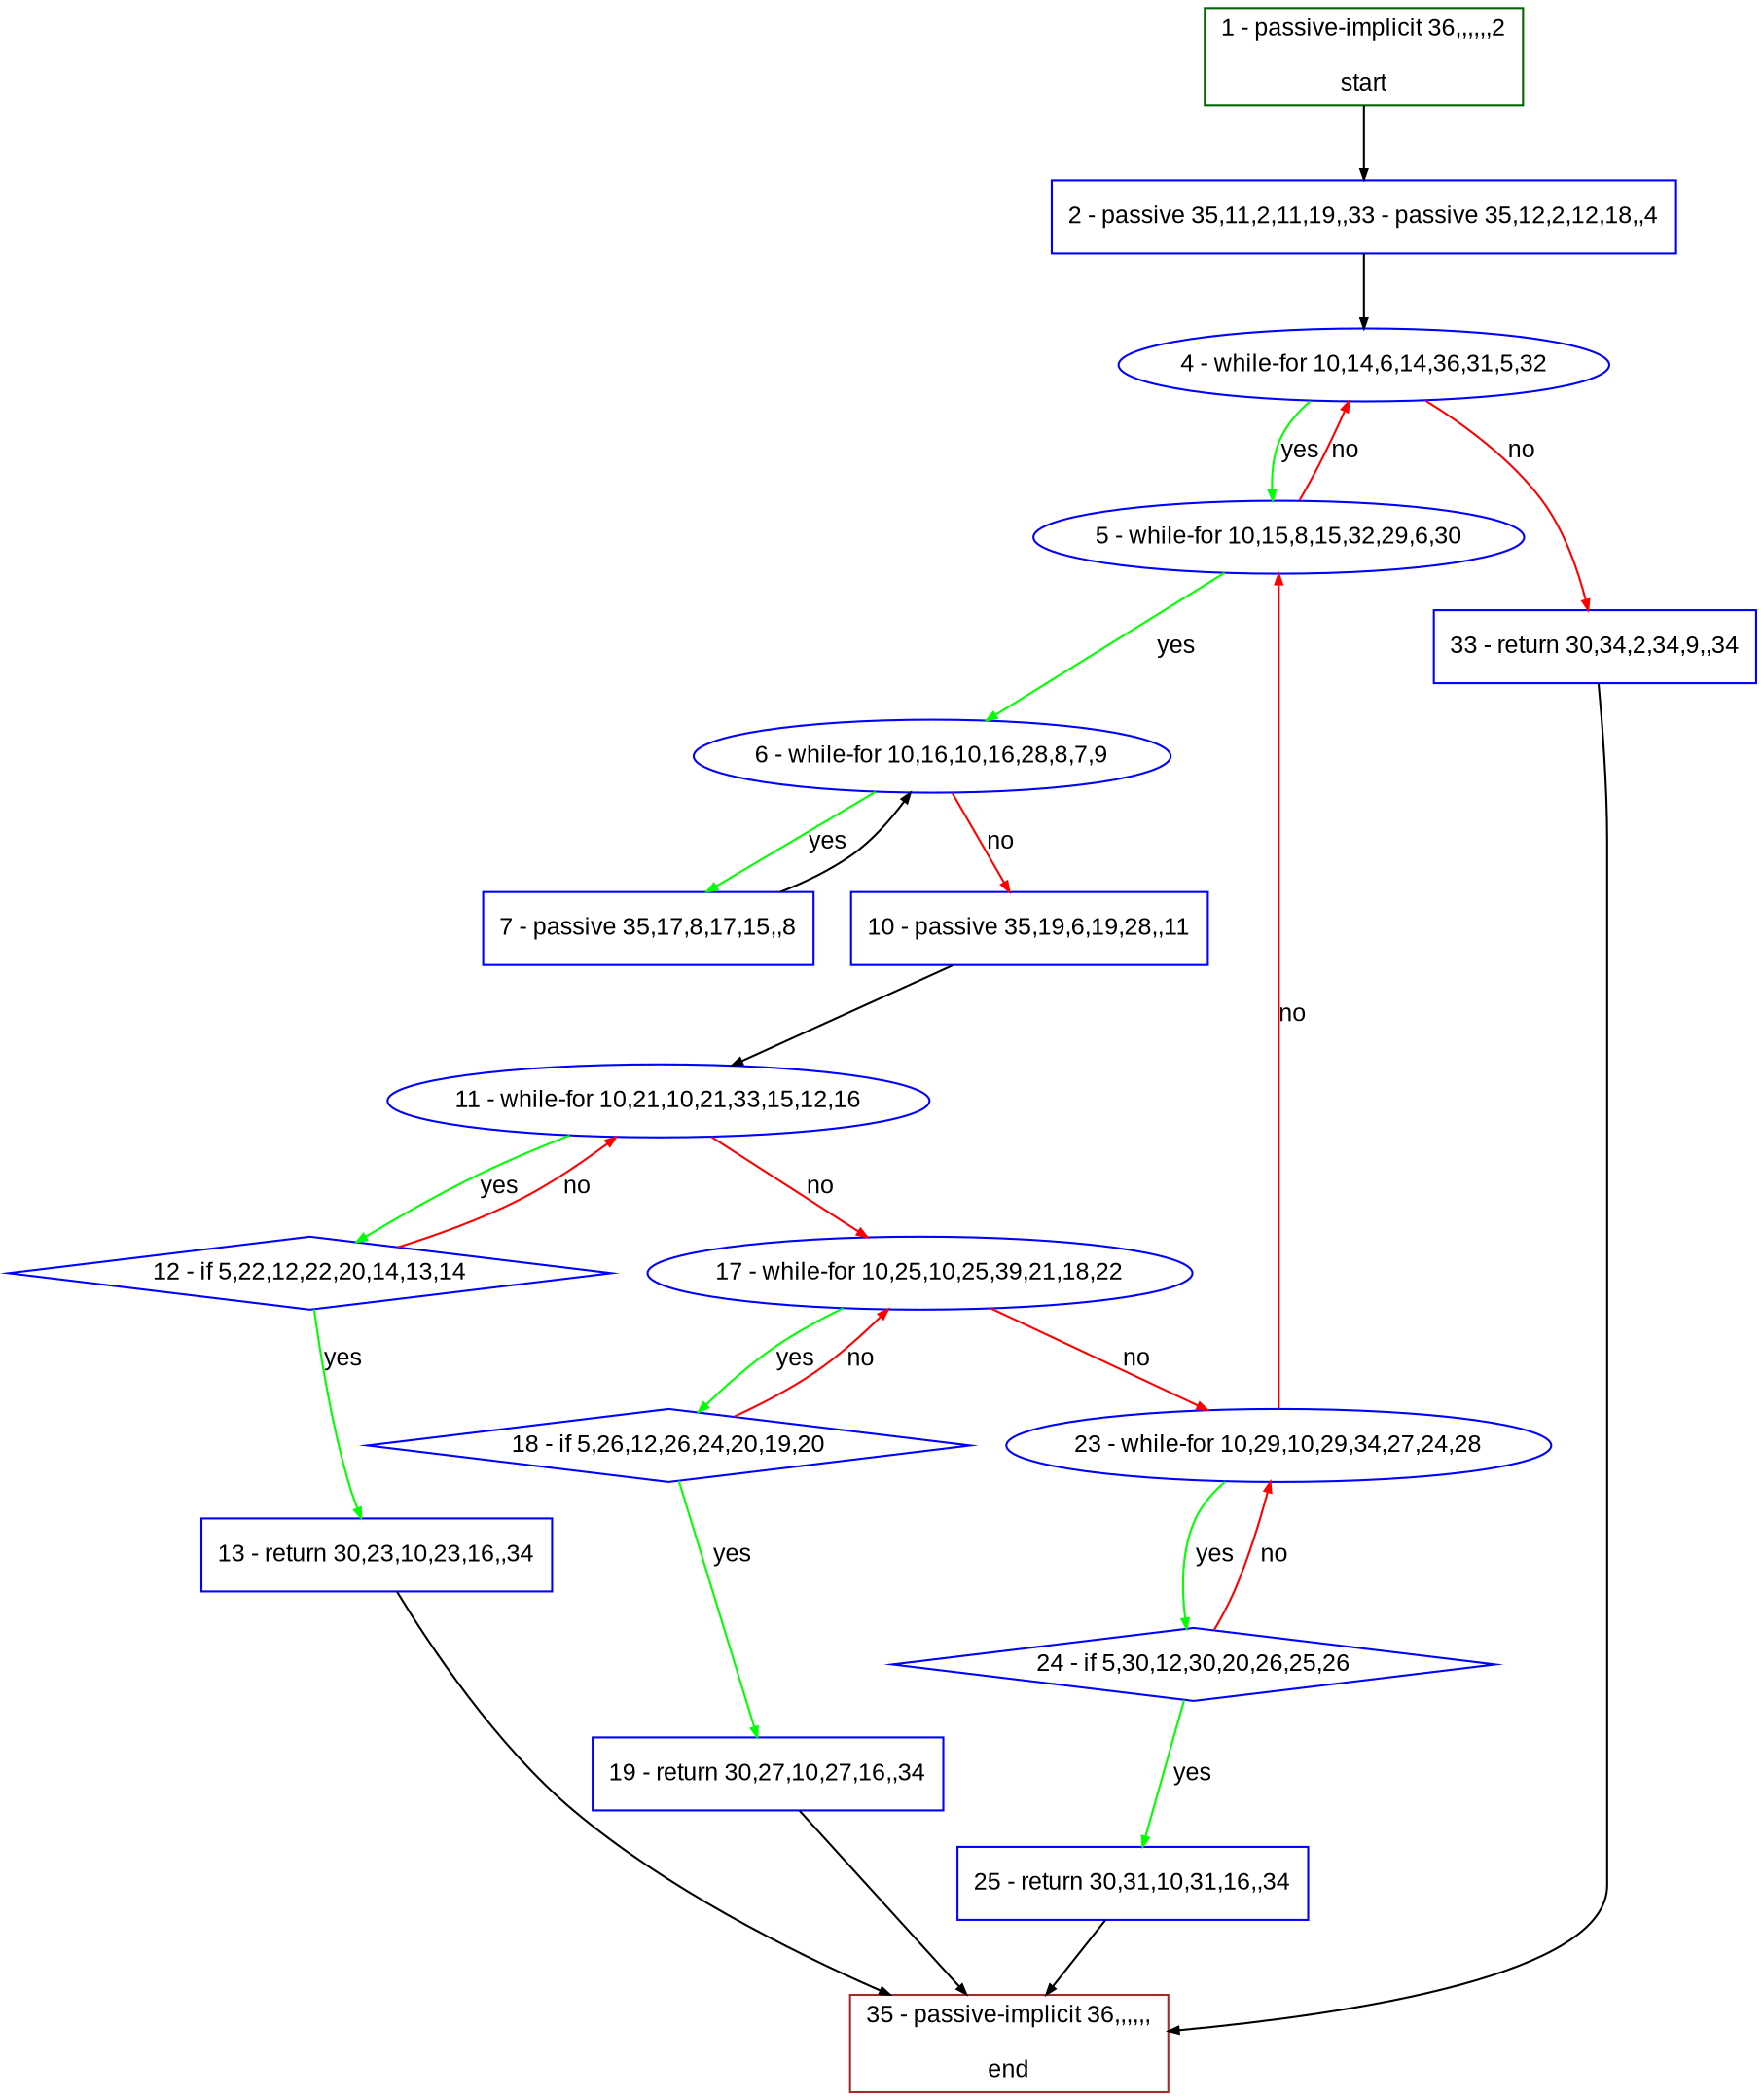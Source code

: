 digraph "" {
  graph [bgcolor="white", fillcolor="#FFFFCC", pack="true", packmode="clust", fontname="Arial", label="", fontsize="12", compound="true", style="rounded,filled"];
  node [node_initialized="no", fillcolor="white", fontname="Arial", label="", color="grey", fontsize="12", fixedsize="false", compound="true", shape="rectangle", style="filled"];
  edge [arrowtail="none", lhead="", fontcolor="black", fontname="Arial", label="", color="black", fontsize="12", arrowhead="normal", arrowsize="0.5", compound="true", ltail="", dir="forward"];
  __N1 [fillcolor="#ffffff", label="2 - passive 35,11,2,11,19,,33 - passive 35,12,2,12,18,,4", color="#0000ff", shape="box", style="filled"];
  __N2 [fillcolor="#ffffff", label="1 - passive-implicit 36,,,,,,2\n\nstart", color="#006400", shape="box", style="filled"];
  __N3 [fillcolor="#ffffff", label="4 - while-for 10,14,6,14,36,31,5,32", color="#0000ff", shape="oval", style="filled"];
  __N4 [fillcolor="#ffffff", label="5 - while-for 10,15,8,15,32,29,6,30", color="#0000ff", shape="oval", style="filled"];
  __N5 [fillcolor="#ffffff", label="33 - return 30,34,2,34,9,,34", color="#0000ff", shape="box", style="filled"];
  __N6 [fillcolor="#ffffff", label="6 - while-for 10,16,10,16,28,8,7,9", color="#0000ff", shape="oval", style="filled"];
  __N7 [fillcolor="#ffffff", label="7 - passive 35,17,8,17,15,,8", color="#0000ff", shape="box", style="filled"];
  __N8 [fillcolor="#ffffff", label="10 - passive 35,19,6,19,28,,11", color="#0000ff", shape="box", style="filled"];
  __N9 [fillcolor="#ffffff", label="11 - while-for 10,21,10,21,33,15,12,16", color="#0000ff", shape="oval", style="filled"];
  __N10 [fillcolor="#ffffff", label="12 - if 5,22,12,22,20,14,13,14", color="#0000ff", shape="diamond", style="filled"];
  __N11 [fillcolor="#ffffff", label="17 - while-for 10,25,10,25,39,21,18,22", color="#0000ff", shape="oval", style="filled"];
  __N12 [fillcolor="#ffffff", label="13 - return 30,23,10,23,16,,34", color="#0000ff", shape="box", style="filled"];
  __N13 [fillcolor="#ffffff", label="35 - passive-implicit 36,,,,,,\n\nend", color="#a52a2a", shape="box", style="filled"];
  __N14 [fillcolor="#ffffff", label="18 - if 5,26,12,26,24,20,19,20", color="#0000ff", shape="diamond", style="filled"];
  __N15 [fillcolor="#ffffff", label="23 - while-for 10,29,10,29,34,27,24,28", color="#0000ff", shape="oval", style="filled"];
  __N16 [fillcolor="#ffffff", label="19 - return 30,27,10,27,16,,34", color="#0000ff", shape="box", style="filled"];
  __N17 [fillcolor="#ffffff", label="24 - if 5,30,12,30,20,26,25,26", color="#0000ff", shape="diamond", style="filled"];
  __N18 [fillcolor="#ffffff", label="25 - return 30,31,10,31,16,,34", color="#0000ff", shape="box", style="filled"];
  __N2 -> __N1 [arrowtail="none", color="#000000", label="", arrowhead="normal", dir="forward"];
  __N1 -> __N3 [arrowtail="none", color="#000000", label="", arrowhead="normal", dir="forward"];
  __N3 -> __N4 [arrowtail="none", color="#00ff00", label="yes", arrowhead="normal", dir="forward"];
  __N4 -> __N3 [arrowtail="none", color="#ff0000", label="no", arrowhead="normal", dir="forward"];
  __N3 -> __N5 [arrowtail="none", color="#ff0000", label="no", arrowhead="normal", dir="forward"];
  __N4 -> __N6 [arrowtail="none", color="#00ff00", label="yes", arrowhead="normal", dir="forward"];
  __N6 -> __N7 [arrowtail="none", color="#00ff00", label="yes", arrowhead="normal", dir="forward"];
  __N7 -> __N6 [arrowtail="none", color="#000000", label="", arrowhead="normal", dir="forward"];
  __N6 -> __N8 [arrowtail="none", color="#ff0000", label="no", arrowhead="normal", dir="forward"];
  __N8 -> __N9 [arrowtail="none", color="#000000", label="", arrowhead="normal", dir="forward"];
  __N9 -> __N10 [arrowtail="none", color="#00ff00", label="yes", arrowhead="normal", dir="forward"];
  __N10 -> __N9 [arrowtail="none", color="#ff0000", label="no", arrowhead="normal", dir="forward"];
  __N9 -> __N11 [arrowtail="none", color="#ff0000", label="no", arrowhead="normal", dir="forward"];
  __N10 -> __N12 [arrowtail="none", color="#00ff00", label="yes", arrowhead="normal", dir="forward"];
  __N12 -> __N13 [arrowtail="none", color="#000000", label="", arrowhead="normal", dir="forward"];
  __N11 -> __N14 [arrowtail="none", color="#00ff00", label="yes", arrowhead="normal", dir="forward"];
  __N14 -> __N11 [arrowtail="none", color="#ff0000", label="no", arrowhead="normal", dir="forward"];
  __N11 -> __N15 [arrowtail="none", color="#ff0000", label="no", arrowhead="normal", dir="forward"];
  __N14 -> __N16 [arrowtail="none", color="#00ff00", label="yes", arrowhead="normal", dir="forward"];
  __N16 -> __N13 [arrowtail="none", color="#000000", label="", arrowhead="normal", dir="forward"];
  __N15 -> __N4 [arrowtail="none", color="#ff0000", label="no", arrowhead="normal", dir="forward"];
  __N15 -> __N17 [arrowtail="none", color="#00ff00", label="yes", arrowhead="normal", dir="forward"];
  __N17 -> __N15 [arrowtail="none", color="#ff0000", label="no", arrowhead="normal", dir="forward"];
  __N17 -> __N18 [arrowtail="none", color="#00ff00", label="yes", arrowhead="normal", dir="forward"];
  __N18 -> __N13 [arrowtail="none", color="#000000", label="", arrowhead="normal", dir="forward"];
  __N5 -> __N13 [arrowtail="none", color="#000000", label="", arrowhead="normal", dir="forward"];
}
